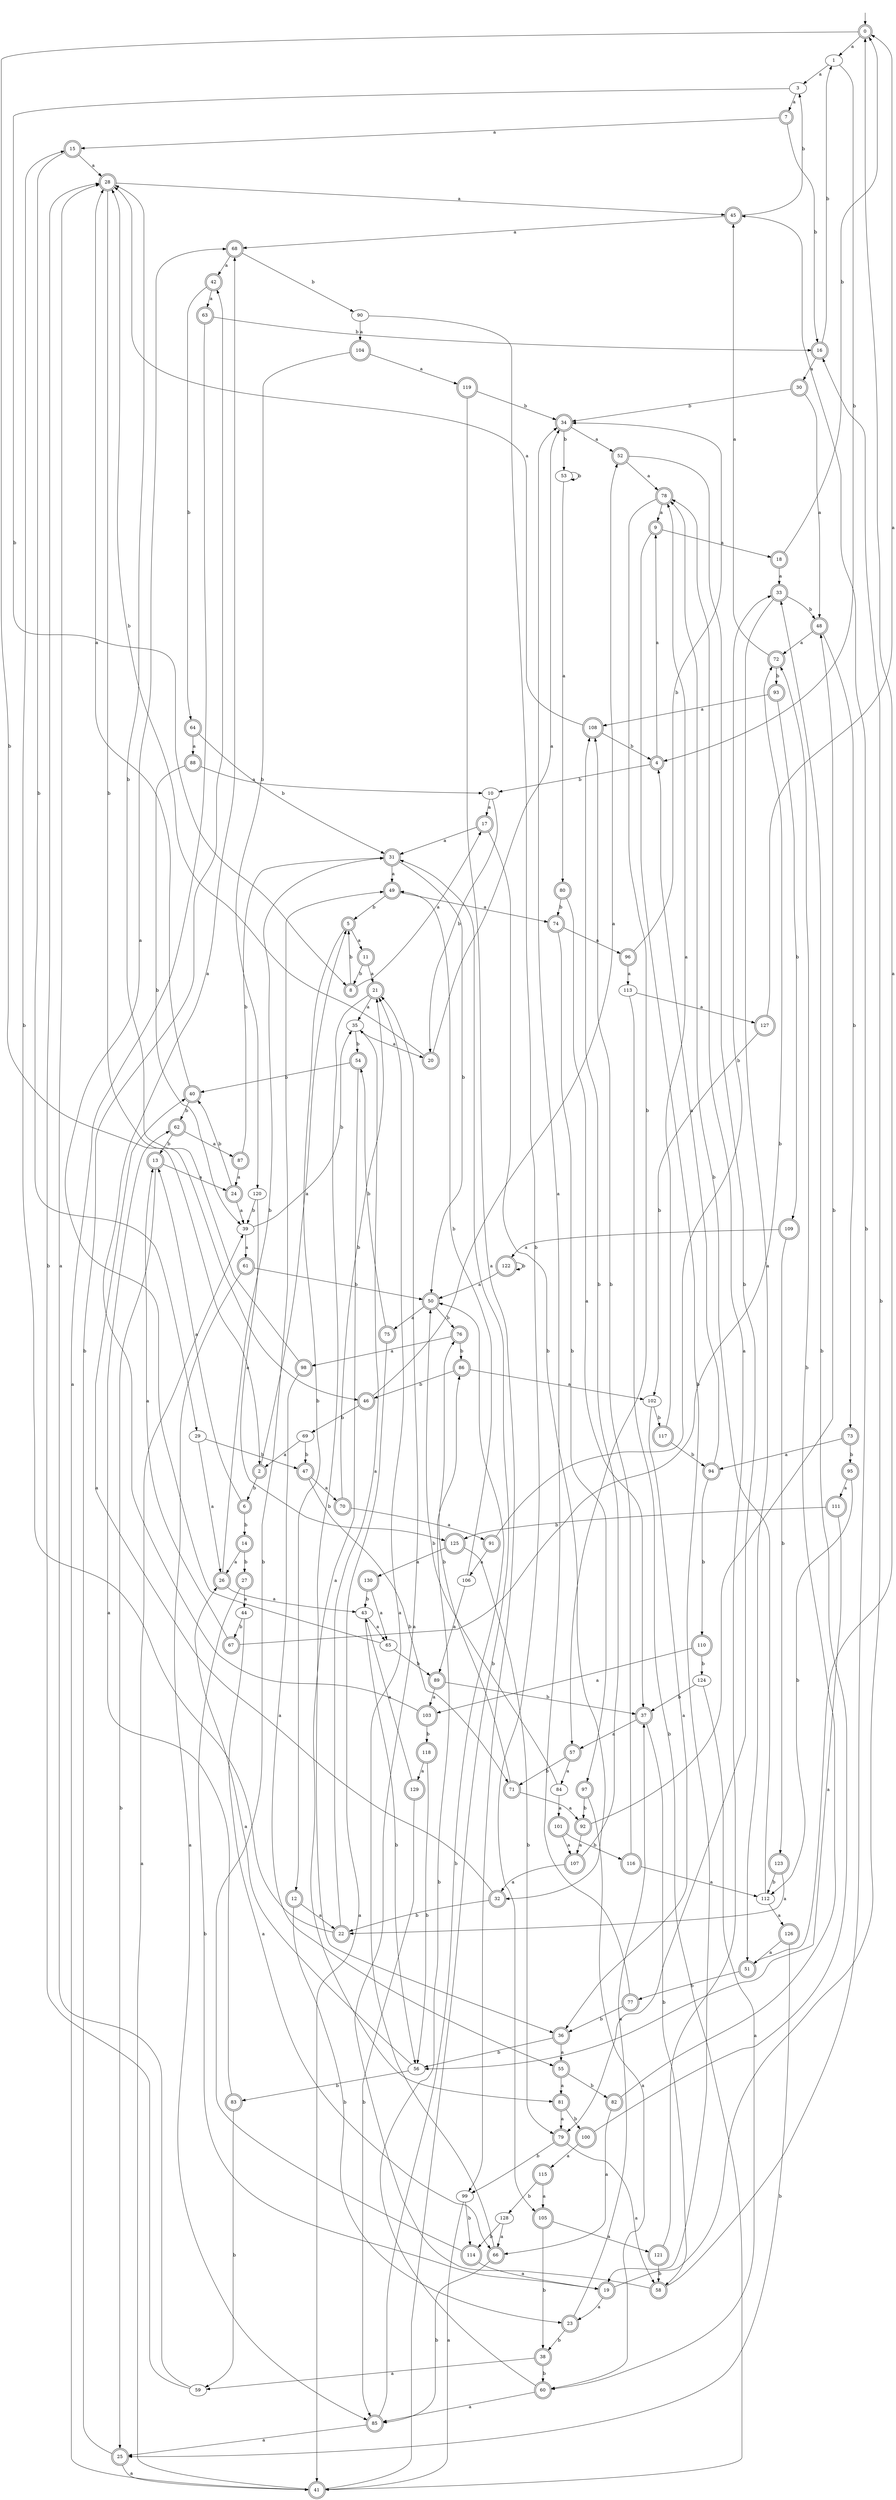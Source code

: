 digraph RandomDFA {
  __start0 [label="", shape=none];
  __start0 -> 0 [label=""];
  0 [shape=circle] [shape=doublecircle]
  0 -> 1 [label="a"]
  0 -> 2 [label="b"]
  1
  1 -> 3 [label="a"]
  1 -> 4 [label="b"]
  2 [shape=doublecircle]
  2 -> 5 [label="a"]
  2 -> 6 [label="b"]
  3
  3 -> 7 [label="a"]
  3 -> 8 [label="b"]
  4 [shape=doublecircle]
  4 -> 9 [label="a"]
  4 -> 10 [label="b"]
  5 [shape=doublecircle]
  5 -> 11 [label="a"]
  5 -> 12 [label="b"]
  6 [shape=doublecircle]
  6 -> 13 [label="a"]
  6 -> 14 [label="b"]
  7 [shape=doublecircle]
  7 -> 15 [label="a"]
  7 -> 16 [label="b"]
  8 [shape=doublecircle]
  8 -> 17 [label="a"]
  8 -> 5 [label="b"]
  9 [shape=doublecircle]
  9 -> 18 [label="a"]
  9 -> 19 [label="b"]
  10
  10 -> 17 [label="a"]
  10 -> 20 [label="b"]
  11 [shape=doublecircle]
  11 -> 21 [label="a"]
  11 -> 8 [label="b"]
  12 [shape=doublecircle]
  12 -> 22 [label="a"]
  12 -> 23 [label="b"]
  13 [shape=doublecircle]
  13 -> 24 [label="a"]
  13 -> 25 [label="b"]
  14 [shape=doublecircle]
  14 -> 26 [label="a"]
  14 -> 27 [label="b"]
  15 [shape=doublecircle]
  15 -> 28 [label="a"]
  15 -> 29 [label="b"]
  16 [shape=doublecircle]
  16 -> 30 [label="a"]
  16 -> 1 [label="b"]
  17 [shape=doublecircle]
  17 -> 31 [label="a"]
  17 -> 32 [label="b"]
  18 [shape=doublecircle]
  18 -> 33 [label="a"]
  18 -> 0 [label="b"]
  19 [shape=doublecircle]
  19 -> 23 [label="a"]
  19 -> 16 [label="b"]
  20 [shape=doublecircle]
  20 -> 34 [label="a"]
  20 -> 28 [label="b"]
  21 [shape=doublecircle]
  21 -> 35 [label="a"]
  21 -> 36 [label="b"]
  22 [shape=doublecircle]
  22 -> 35 [label="a"]
  22 -> 15 [label="b"]
  23 [shape=doublecircle]
  23 -> 37 [label="a"]
  23 -> 38 [label="b"]
  24 [shape=doublecircle]
  24 -> 39 [label="a"]
  24 -> 40 [label="b"]
  25 [shape=doublecircle]
  25 -> 41 [label="a"]
  25 -> 42 [label="b"]
  26 [shape=doublecircle]
  26 -> 43 [label="a"]
  26 -> 31 [label="b"]
  27 [shape=doublecircle]
  27 -> 44 [label="a"]
  27 -> 19 [label="b"]
  28 [shape=doublecircle]
  28 -> 45 [label="a"]
  28 -> 46 [label="b"]
  29
  29 -> 26 [label="a"]
  29 -> 47 [label="b"]
  30 [shape=doublecircle]
  30 -> 48 [label="a"]
  30 -> 34 [label="b"]
  31 [shape=doublecircle]
  31 -> 49 [label="a"]
  31 -> 50 [label="b"]
  32 [shape=doublecircle]
  32 -> 40 [label="a"]
  32 -> 22 [label="b"]
  33 [shape=doublecircle]
  33 -> 51 [label="a"]
  33 -> 48 [label="b"]
  34 [shape=doublecircle]
  34 -> 52 [label="a"]
  34 -> 53 [label="b"]
  35
  35 -> 20 [label="a"]
  35 -> 54 [label="b"]
  36 [shape=doublecircle]
  36 -> 55 [label="a"]
  36 -> 56 [label="b"]
  37 [shape=doublecircle]
  37 -> 57 [label="a"]
  37 -> 58 [label="b"]
  38 [shape=doublecircle]
  38 -> 59 [label="a"]
  38 -> 60 [label="b"]
  39
  39 -> 61 [label="a"]
  39 -> 35 [label="b"]
  40 [shape=doublecircle]
  40 -> 28 [label="a"]
  40 -> 62 [label="b"]
  41 [shape=doublecircle]
  41 -> 39 [label="a"]
  41 -> 31 [label="b"]
  42 [shape=doublecircle]
  42 -> 63 [label="a"]
  42 -> 64 [label="b"]
  43
  43 -> 65 [label="a"]
  43 -> 56 [label="b"]
  44
  44 -> 66 [label="a"]
  44 -> 67 [label="b"]
  45 [shape=doublecircle]
  45 -> 68 [label="a"]
  45 -> 3 [label="b"]
  46 [shape=doublecircle]
  46 -> 52 [label="a"]
  46 -> 69 [label="b"]
  47 [shape=doublecircle]
  47 -> 70 [label="a"]
  47 -> 71 [label="b"]
  48 [shape=doublecircle]
  48 -> 72 [label="a"]
  48 -> 73 [label="b"]
  49 [shape=doublecircle]
  49 -> 74 [label="a"]
  49 -> 5 [label="b"]
  50 [shape=doublecircle]
  50 -> 75 [label="a"]
  50 -> 76 [label="b"]
  51 [shape=doublecircle]
  51 -> 0 [label="a"]
  51 -> 77 [label="b"]
  52 [shape=doublecircle]
  52 -> 78 [label="a"]
  52 -> 79 [label="b"]
  53
  53 -> 80 [label="a"]
  53 -> 53 [label="b"]
  54 [shape=doublecircle]
  54 -> 81 [label="a"]
  54 -> 40 [label="b"]
  55 [shape=doublecircle]
  55 -> 81 [label="a"]
  55 -> 82 [label="b"]
  56
  56 -> 26 [label="a"]
  56 -> 83 [label="b"]
  57 [shape=doublecircle]
  57 -> 84 [label="a"]
  57 -> 71 [label="b"]
  58 [shape=doublecircle]
  58 -> 21 [label="a"]
  58 -> 45 [label="b"]
  59
  59 -> 28 [label="a"]
  59 -> 28 [label="b"]
  60 [shape=doublecircle]
  60 -> 85 [label="a"]
  60 -> 86 [label="b"]
  61 [shape=doublecircle]
  61 -> 85 [label="a"]
  61 -> 50 [label="b"]
  62 [shape=doublecircle]
  62 -> 87 [label="a"]
  62 -> 13 [label="b"]
  63 [shape=doublecircle]
  63 -> 41 [label="a"]
  63 -> 16 [label="b"]
  64 [shape=doublecircle]
  64 -> 88 [label="a"]
  64 -> 31 [label="b"]
  65
  65 -> 68 [label="a"]
  65 -> 89 [label="b"]
  66 [shape=doublecircle]
  66 -> 21 [label="a"]
  66 -> 85 [label="b"]
  67 [shape=doublecircle]
  67 -> 13 [label="a"]
  67 -> 72 [label="b"]
  68 [shape=doublecircle]
  68 -> 42 [label="a"]
  68 -> 90 [label="b"]
  69
  69 -> 2 [label="a"]
  69 -> 47 [label="b"]
  70 [shape=doublecircle]
  70 -> 91 [label="a"]
  70 -> 21 [label="b"]
  71 [shape=doublecircle]
  71 -> 92 [label="a"]
  71 -> 76 [label="b"]
  72 [shape=doublecircle]
  72 -> 45 [label="a"]
  72 -> 93 [label="b"]
  73 [shape=doublecircle]
  73 -> 94 [label="a"]
  73 -> 95 [label="b"]
  74 [shape=doublecircle]
  74 -> 96 [label="a"]
  74 -> 97 [label="b"]
  75 [shape=doublecircle]
  75 -> 41 [label="a"]
  75 -> 54 [label="b"]
  76 [shape=doublecircle]
  76 -> 98 [label="a"]
  76 -> 86 [label="b"]
  77 [shape=doublecircle]
  77 -> 34 [label="a"]
  77 -> 36 [label="b"]
  78 [shape=doublecircle]
  78 -> 9 [label="a"]
  78 -> 57 [label="b"]
  79 [shape=doublecircle]
  79 -> 58 [label="a"]
  79 -> 99 [label="b"]
  80 [shape=doublecircle]
  80 -> 37 [label="a"]
  80 -> 74 [label="b"]
  81 [shape=doublecircle]
  81 -> 79 [label="a"]
  81 -> 100 [label="b"]
  82 [shape=doublecircle]
  82 -> 66 [label="a"]
  82 -> 72 [label="b"]
  83 [shape=doublecircle]
  83 -> 62 [label="a"]
  83 -> 59 [label="b"]
  84
  84 -> 101 [label="a"]
  84 -> 50 [label="b"]
  85 [shape=doublecircle]
  85 -> 25 [label="a"]
  85 -> 50 [label="b"]
  86 [shape=doublecircle]
  86 -> 102 [label="a"]
  86 -> 46 [label="b"]
  87 [shape=doublecircle]
  87 -> 24 [label="a"]
  87 -> 31 [label="b"]
  88 [shape=doublecircle]
  88 -> 10 [label="a"]
  88 -> 39 [label="b"]
  89 [shape=doublecircle]
  89 -> 103 [label="a"]
  89 -> 37 [label="b"]
  90
  90 -> 104 [label="a"]
  90 -> 105 [label="b"]
  91 [shape=doublecircle]
  91 -> 106 [label="a"]
  91 -> 33 [label="b"]
  92 [shape=doublecircle]
  92 -> 107 [label="a"]
  92 -> 48 [label="b"]
  93 [shape=doublecircle]
  93 -> 108 [label="a"]
  93 -> 109 [label="b"]
  94 [shape=doublecircle]
  94 -> 4 [label="a"]
  94 -> 110 [label="b"]
  95 [shape=doublecircle]
  95 -> 111 [label="a"]
  95 -> 112 [label="b"]
  96 [shape=doublecircle]
  96 -> 113 [label="a"]
  96 -> 34 [label="b"]
  97 [shape=doublecircle]
  97 -> 60 [label="a"]
  97 -> 92 [label="b"]
  98 [shape=doublecircle]
  98 -> 55 [label="a"]
  98 -> 28 [label="b"]
  99
  99 -> 41 [label="a"]
  99 -> 114 [label="b"]
  100 [shape=doublecircle]
  100 -> 115 [label="a"]
  100 -> 33 [label="b"]
  101 [shape=doublecircle]
  101 -> 107 [label="a"]
  101 -> 116 [label="b"]
  102
  102 -> 36 [label="a"]
  102 -> 117 [label="b"]
  103 [shape=doublecircle]
  103 -> 68 [label="a"]
  103 -> 118 [label="b"]
  104 [shape=doublecircle]
  104 -> 119 [label="a"]
  104 -> 120 [label="b"]
  105 [shape=doublecircle]
  105 -> 121 [label="a"]
  105 -> 38 [label="b"]
  106
  106 -> 89 [label="a"]
  106 -> 49 [label="b"]
  107 [shape=doublecircle]
  107 -> 32 [label="a"]
  107 -> 108 [label="b"]
  108 [shape=doublecircle]
  108 -> 28 [label="a"]
  108 -> 4 [label="b"]
  109 [shape=doublecircle]
  109 -> 122 [label="a"]
  109 -> 123 [label="b"]
  110 [shape=doublecircle]
  110 -> 103 [label="a"]
  110 -> 124 [label="b"]
  111 [shape=doublecircle]
  111 -> 56 [label="a"]
  111 -> 125 [label="b"]
  112
  112 -> 126 [label="a"]
  112 -> 78 [label="b"]
  113
  113 -> 127 [label="a"]
  113 -> 41 [label="b"]
  114 [shape=doublecircle]
  114 -> 19 [label="a"]
  114 -> 49 [label="b"]
  115 [shape=doublecircle]
  115 -> 105 [label="a"]
  115 -> 128 [label="b"]
  116 [shape=doublecircle]
  116 -> 112 [label="a"]
  116 -> 108 [label="b"]
  117 [shape=doublecircle]
  117 -> 78 [label="a"]
  117 -> 94 [label="b"]
  118 [shape=doublecircle]
  118 -> 129 [label="a"]
  118 -> 56 [label="b"]
  119 [shape=doublecircle]
  119 -> 99 [label="a"]
  119 -> 34 [label="b"]
  120
  120 -> 125 [label="a"]
  120 -> 39 [label="b"]
  121 [shape=doublecircle]
  121 -> 78 [label="a"]
  121 -> 58 [label="b"]
  122 [shape=doublecircle]
  122 -> 50 [label="a"]
  122 -> 122 [label="b"]
  123 [shape=doublecircle]
  123 -> 22 [label="a"]
  123 -> 112 [label="b"]
  124
  124 -> 60 [label="a"]
  124 -> 37 [label="b"]
  125 [shape=doublecircle]
  125 -> 130 [label="a"]
  125 -> 79 [label="b"]
  126 [shape=doublecircle]
  126 -> 51 [label="a"]
  126 -> 25 [label="b"]
  127 [shape=doublecircle]
  127 -> 0 [label="a"]
  127 -> 102 [label="b"]
  128
  128 -> 66 [label="a"]
  128 -> 114 [label="b"]
  129 [shape=doublecircle]
  129 -> 43 [label="a"]
  129 -> 85 [label="b"]
  130 [shape=doublecircle]
  130 -> 65 [label="a"]
  130 -> 43 [label="b"]
}
